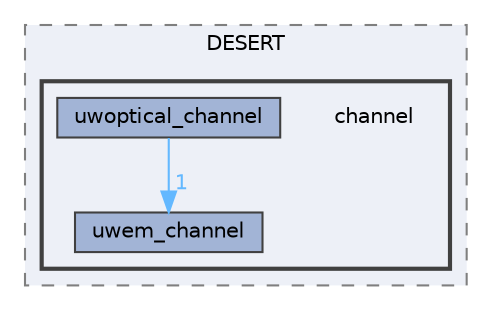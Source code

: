 digraph "channel"
{
 // LATEX_PDF_SIZE
  bgcolor="transparent";
  edge [fontname=Helvetica,fontsize=10,labelfontname=Helvetica,labelfontsize=10];
  node [fontname=Helvetica,fontsize=10,shape=box,height=0.2,width=0.4];
  compound=true
  subgraph clusterdir_e7958754c60e4a9db517b80ac9bd8bbf {
    graph [ bgcolor="#edf0f7", pencolor="grey50", label="DESERT", fontname=Helvetica,fontsize=10 style="filled,dashed", URL="dir_e7958754c60e4a9db517b80ac9bd8bbf.html",tooltip=""]
  subgraph clusterdir_8ac95ee73b297f858ba739c4bc53bfbe {
    graph [ bgcolor="#edf0f7", pencolor="grey25", label="", fontname=Helvetica,fontsize=10 style="filled,bold", URL="dir_8ac95ee73b297f858ba739c4bc53bfbe.html",tooltip=""]
    dir_8ac95ee73b297f858ba739c4bc53bfbe [shape=plaintext, label="channel"];
  dir_6203f9a7befdd99e6b1d472f9fa72755 [label="uwem_channel", fillcolor="#a2b4d6", color="grey25", style="filled", URL="dir_6203f9a7befdd99e6b1d472f9fa72755.html",tooltip=""];
  dir_989b505f309cc660e762b839dbeb842f [label="uwoptical_channel", fillcolor="#a2b4d6", color="grey25", style="filled", URL="dir_989b505f309cc660e762b839dbeb842f.html",tooltip=""];
  }
  }
  dir_989b505f309cc660e762b839dbeb842f->dir_6203f9a7befdd99e6b1d472f9fa72755 [headlabel="1", labeldistance=1.5 headhref="dir_000072_000045.html" href="dir_000072_000045.html" color="steelblue1" fontcolor="steelblue1"];
}
